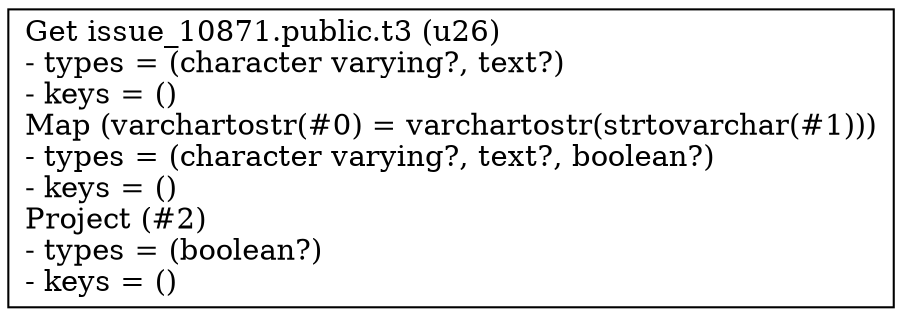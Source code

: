 digraph G {
    node0 [shape = record, label="Get issue_10871.public.t3 (u26)\l- types = (character varying?, text?)\l- keys = ()\lMap (varchartostr(#0) = varchartostr(strtovarchar(#1)))\l- types = (character varying?, text?, boolean?)\l- keys = ()\lProject (#2)\l- types = (boolean?)\l- keys = ()\l"]
}
